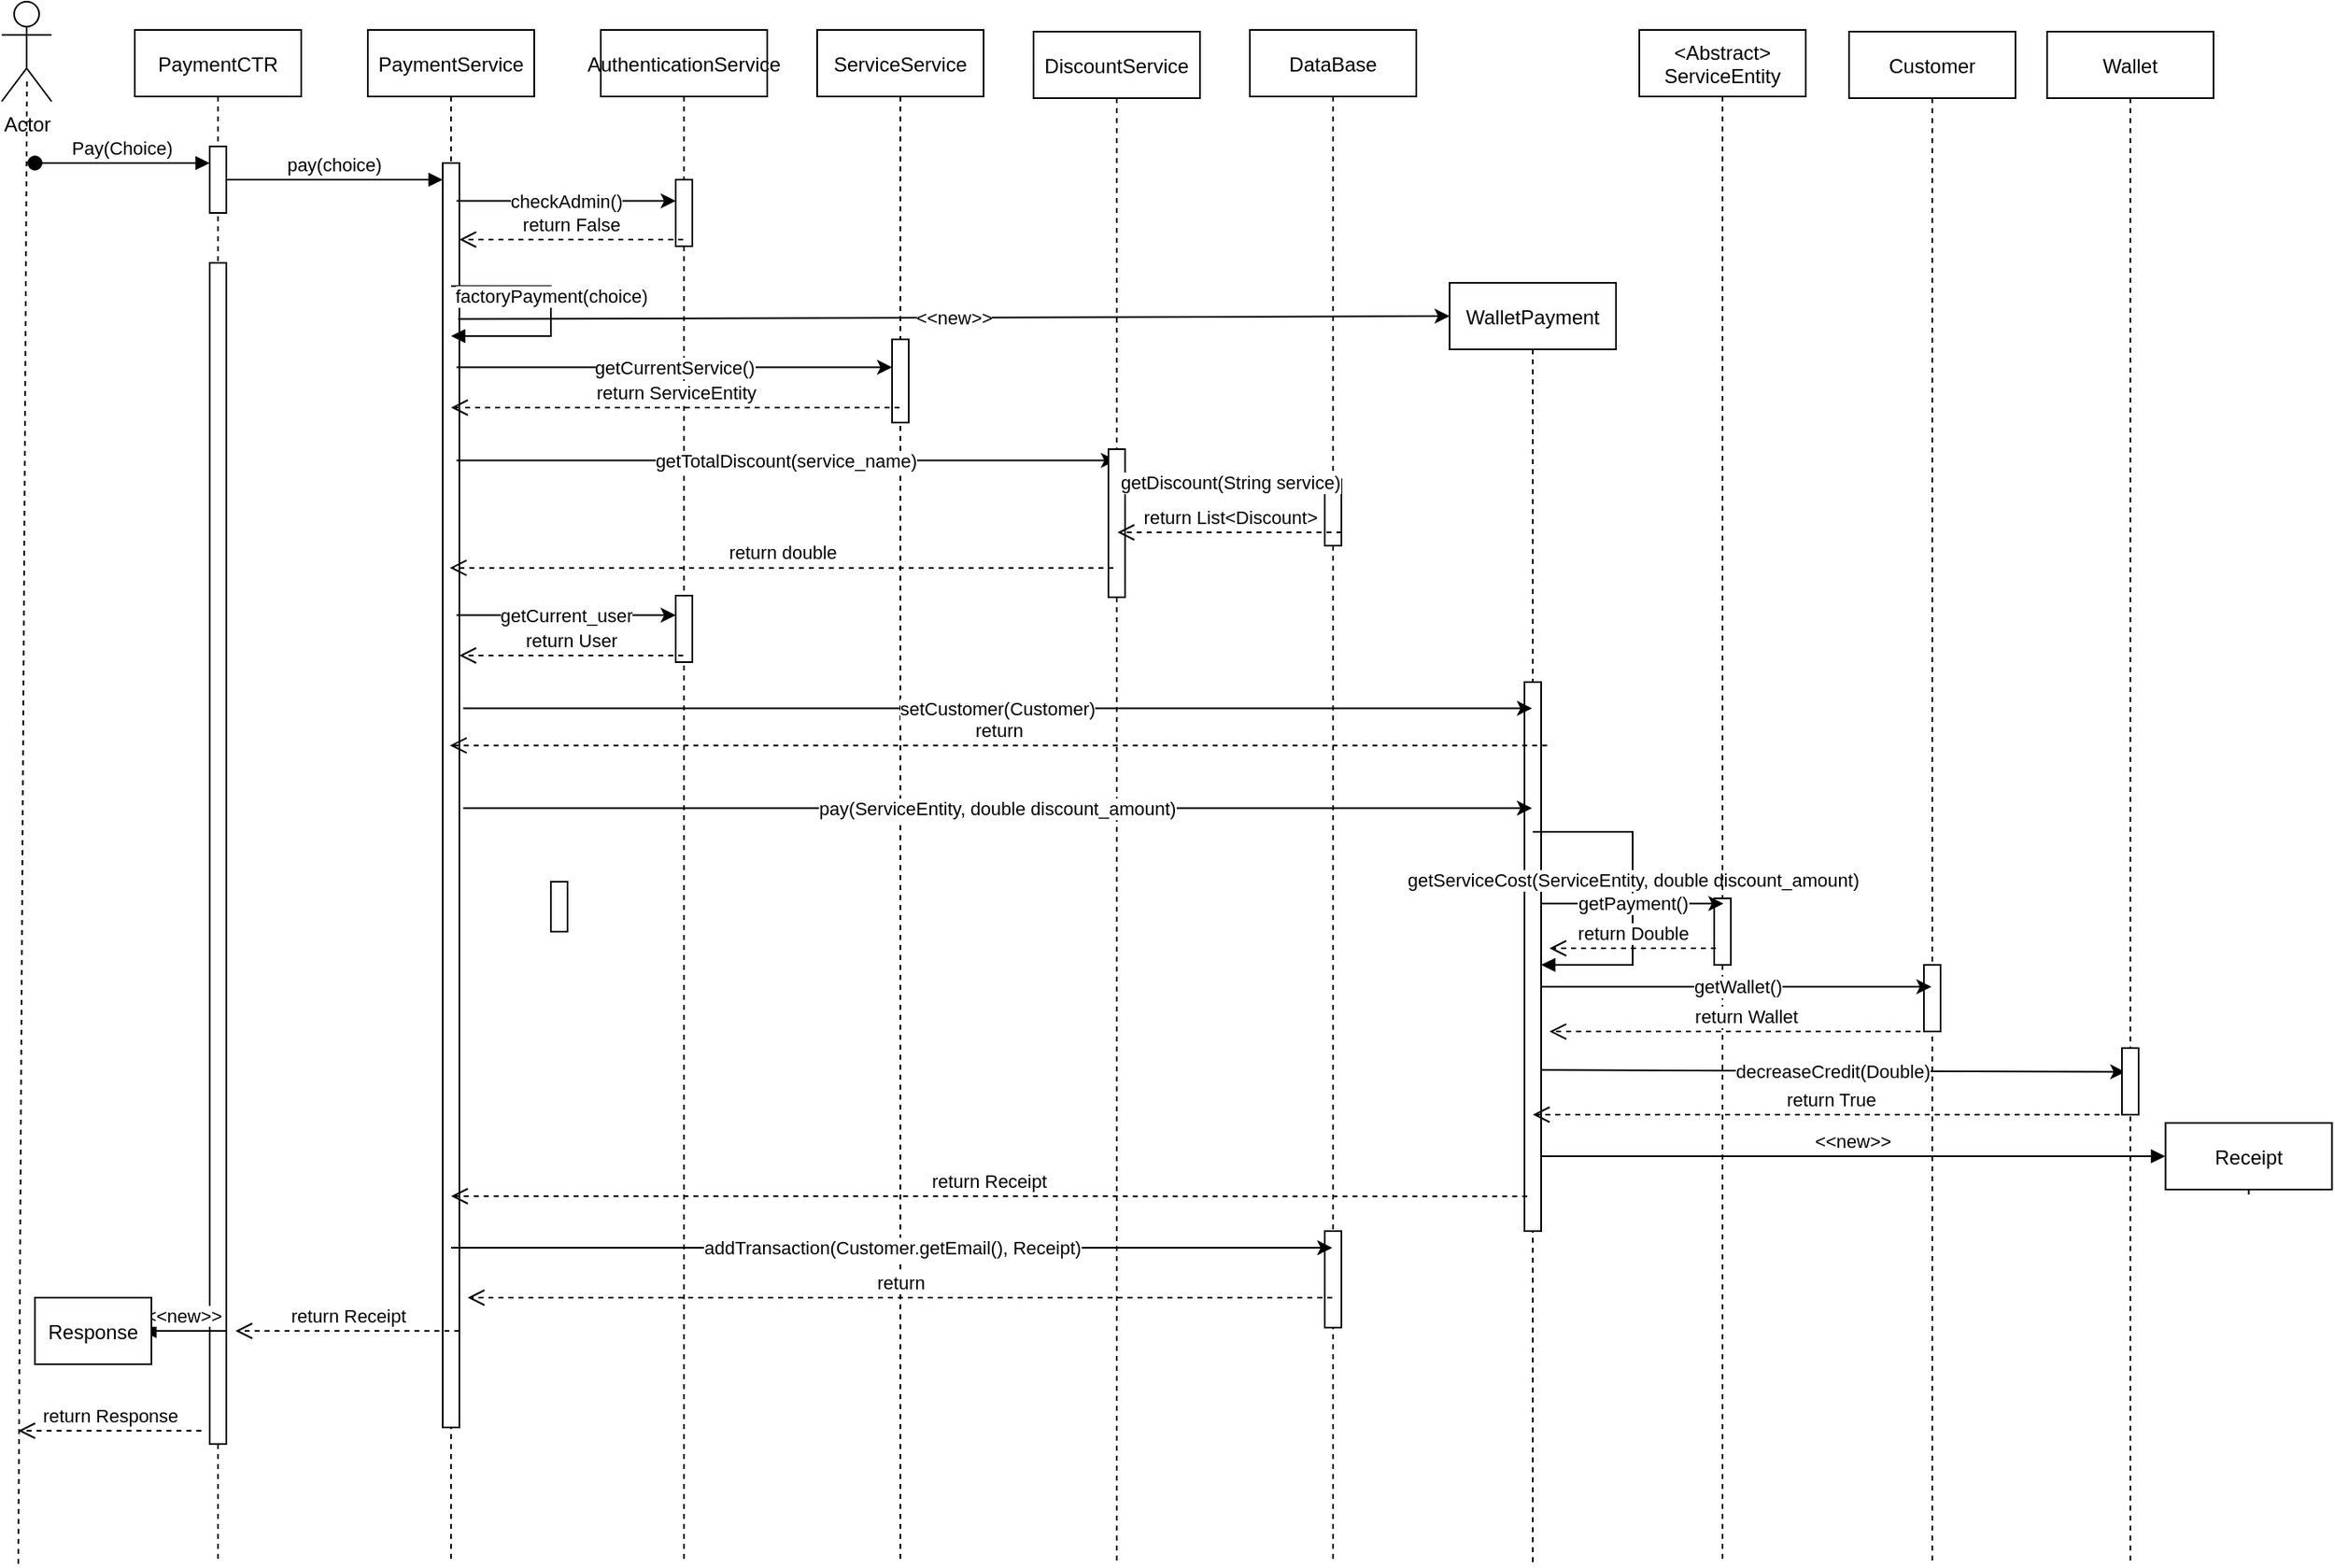 <mxfile version="20.6.2" type="device"><diagram id="kgpKYQtTHZ0yAKxKKP6v" name="Page-1"><mxGraphModel dx="1264" dy="604" grid="1" gridSize="10" guides="1" tooltips="1" connect="1" arrows="1" fold="1" page="1" pageScale="1" pageWidth="850" pageHeight="1100" math="0" shadow="0"><root><mxCell id="0"/><mxCell id="1" parent="0"/><mxCell id="pQivppXFQJznZ-5ude1P-1" value="PaymentCTR" style="shape=umlLifeline;perimeter=lifelinePerimeter;container=1;collapsible=0;recursiveResize=0;rounded=0;shadow=0;strokeWidth=1;" parent="1" vertex="1"><mxGeometry x="110" y="48" width="100" height="922" as="geometry"/></mxCell><mxCell id="pQivppXFQJznZ-5ude1P-2" value="" style="points=[];perimeter=orthogonalPerimeter;rounded=0;shadow=0;strokeWidth=1;" parent="pQivppXFQJznZ-5ude1P-1" vertex="1"><mxGeometry x="45" y="70" width="10" height="40" as="geometry"/></mxCell><mxCell id="pQivppXFQJznZ-5ude1P-3" value="Pay(Choice)" style="verticalAlign=bottom;startArrow=oval;endArrow=block;startSize=8;shadow=0;strokeWidth=1;" parent="pQivppXFQJznZ-5ude1P-1" edge="1"><mxGeometry relative="1" as="geometry"><mxPoint x="-60" y="80" as="sourcePoint"/><mxPoint x="45" y="80" as="targetPoint"/></mxGeometry></mxCell><mxCell id="pQivppXFQJznZ-5ude1P-4" value="" style="points=[];perimeter=orthogonalPerimeter;rounded=0;shadow=0;strokeWidth=1;" parent="pQivppXFQJznZ-5ude1P-1" vertex="1"><mxGeometry x="45" y="140" width="10" height="710" as="geometry"/></mxCell><mxCell id="pQivppXFQJznZ-5ude1P-66" value="&lt;&lt;new&gt;&gt;" style="verticalAlign=bottom;endArrow=block;shadow=0;strokeWidth=1;entryX=1;entryY=0.154;entryDx=0;entryDy=0;entryPerimeter=0;" parent="pQivppXFQJznZ-5ude1P-1" edge="1"><mxGeometry relative="1" as="geometry"><mxPoint x="55" y="782" as="sourcePoint"/><mxPoint x="4.5" y="782.02" as="targetPoint"/></mxGeometry></mxCell><mxCell id="pQivppXFQJznZ-5ude1P-5" value="PaymentService" style="shape=umlLifeline;perimeter=lifelinePerimeter;container=1;collapsible=0;recursiveResize=0;rounded=0;shadow=0;strokeWidth=1;" parent="1" vertex="1"><mxGeometry x="250" y="48" width="100" height="922" as="geometry"/></mxCell><mxCell id="pQivppXFQJznZ-5ude1P-8" value="" style="points=[];perimeter=orthogonalPerimeter;rounded=0;shadow=0;strokeWidth=1;" parent="pQivppXFQJznZ-5ude1P-5" vertex="1"><mxGeometry x="45" y="80" width="10" height="760" as="geometry"/></mxCell><mxCell id="pQivppXFQJznZ-5ude1P-63" value="return Receipt" style="html=1;verticalAlign=bottom;endArrow=open;dashed=1;endSize=8;rounded=0;" parent="pQivppXFQJznZ-5ude1P-5" edge="1"><mxGeometry relative="1" as="geometry"><mxPoint x="55" y="782" as="sourcePoint"/><mxPoint x="-79.5" y="782" as="targetPoint"/></mxGeometry></mxCell><mxCell id="pQivppXFQJznZ-5ude1P-9" value="pay(choice)" style="verticalAlign=bottom;endArrow=block;entryX=0;entryY=0;shadow=0;strokeWidth=1;" parent="1" edge="1"><mxGeometry relative="1" as="geometry"><mxPoint x="165" y="138" as="sourcePoint"/><mxPoint x="295" y="138" as="targetPoint"/></mxGeometry></mxCell><mxCell id="pQivppXFQJznZ-5ude1P-10" value="Actor" style="shape=umlActor;verticalLabelPosition=bottom;verticalAlign=top;html=1;outlineConnect=0;" parent="1" vertex="1"><mxGeometry x="30" y="31" width="30" height="60" as="geometry"/></mxCell><mxCell id="pQivppXFQJznZ-5ude1P-11" value="AuthenticationService" style="shape=umlLifeline;perimeter=lifelinePerimeter;container=1;collapsible=0;recursiveResize=0;rounded=0;shadow=0;strokeWidth=1;" parent="1" vertex="1"><mxGeometry x="390" y="48" width="100" height="922" as="geometry"/></mxCell><mxCell id="pQivppXFQJznZ-5ude1P-12" value="" style="points=[];perimeter=orthogonalPerimeter;rounded=0;shadow=0;strokeWidth=1;" parent="pQivppXFQJznZ-5ude1P-11" vertex="1"><mxGeometry x="45" y="90" width="10" height="40" as="geometry"/></mxCell><mxCell id="pQivppXFQJznZ-5ude1P-13" value="" style="endArrow=none;dashed=1;html=1;rounded=0;" parent="1" edge="1"><mxGeometry width="50" height="50" relative="1" as="geometry"><mxPoint x="40" y="970" as="sourcePoint"/><mxPoint x="45.224" y="79" as="targetPoint"/></mxGeometry></mxCell><mxCell id="pQivppXFQJznZ-5ude1P-14" value="checkAdmin()" style="endArrow=classic;html=1;rounded=0;exitX=0.533;exitY=0.185;exitDx=0;exitDy=0;exitPerimeter=0;" parent="1" edge="1"><mxGeometry width="50" height="50" relative="1" as="geometry"><mxPoint x="303.3" y="150.8" as="sourcePoint"/><mxPoint x="435" y="150.8" as="targetPoint"/></mxGeometry></mxCell><mxCell id="pQivppXFQJznZ-5ude1P-6" value="" style="points=[];perimeter=orthogonalPerimeter;rounded=0;shadow=0;strokeWidth=1;" parent="1" vertex="1"><mxGeometry x="360" y="560" width="10" height="30" as="geometry"/></mxCell><mxCell id="pQivppXFQJznZ-5ude1P-15" value="return False" style="html=1;verticalAlign=bottom;endArrow=open;dashed=1;endSize=8;rounded=0;" parent="1" edge="1"><mxGeometry relative="1" as="geometry"><mxPoint x="439.5" y="174" as="sourcePoint"/><mxPoint x="305" y="174" as="targetPoint"/></mxGeometry></mxCell><mxCell id="pQivppXFQJznZ-5ude1P-16" value="factoryPayment(choice)" style="html=1;verticalAlign=bottom;endArrow=block;rounded=0;" parent="1" edge="1"><mxGeometry width="80" relative="1" as="geometry"><mxPoint x="300.012" y="202" as="sourcePoint"/><mxPoint x="300.012" y="232" as="targetPoint"/><Array as="points"><mxPoint x="360" y="202"/><mxPoint x="360" y="232"/></Array></mxGeometry></mxCell><mxCell id="pQivppXFQJznZ-5ude1P-17" value="ServiceService" style="shape=umlLifeline;perimeter=lifelinePerimeter;container=1;collapsible=0;recursiveResize=0;rounded=0;shadow=0;strokeWidth=1;" parent="1" vertex="1"><mxGeometry x="520" y="48" width="100" height="922" as="geometry"/></mxCell><mxCell id="pQivppXFQJznZ-5ude1P-20" value="" style="points=[];perimeter=orthogonalPerimeter;rounded=0;shadow=0;strokeWidth=1;" parent="pQivppXFQJznZ-5ude1P-17" vertex="1"><mxGeometry x="45" y="186" width="10" height="50" as="geometry"/></mxCell><mxCell id="pQivppXFQJznZ-5ude1P-21" value="getCurrentService()" style="endArrow=classic;html=1;rounded=0;exitX=0.533;exitY=0.185;exitDx=0;exitDy=0;exitPerimeter=0;" parent="1" target="pQivppXFQJznZ-5ude1P-20" edge="1"><mxGeometry width="50" height="50" relative="1" as="geometry"><mxPoint x="303.3" y="250.8" as="sourcePoint"/><mxPoint x="435" y="250.8" as="targetPoint"/></mxGeometry></mxCell><mxCell id="pQivppXFQJznZ-5ude1P-22" value="return ServiceEntity" style="html=1;verticalAlign=bottom;endArrow=open;dashed=1;endSize=8;rounded=0;" parent="1" edge="1"><mxGeometry relative="1" as="geometry"><mxPoint x="569.5" y="275" as="sourcePoint"/><mxPoint x="300" y="275" as="targetPoint"/></mxGeometry></mxCell><mxCell id="pQivppXFQJznZ-5ude1P-23" value="getTotalDiscount(service_name)" style="endArrow=classic;html=1;rounded=0;exitX=0.533;exitY=0.185;exitDx=0;exitDy=0;exitPerimeter=0;" parent="1" target="pQivppXFQJznZ-5ude1P-24" edge="1"><mxGeometry width="50" height="50" relative="1" as="geometry"><mxPoint x="303.3" y="306.8" as="sourcePoint"/><mxPoint x="565" y="306.8" as="targetPoint"/></mxGeometry></mxCell><mxCell id="pQivppXFQJznZ-5ude1P-24" value="DiscountService" style="shape=umlLifeline;perimeter=lifelinePerimeter;container=1;collapsible=0;recursiveResize=0;rounded=0;shadow=0;strokeWidth=1;" parent="1" vertex="1"><mxGeometry x="650" y="49" width="100" height="921" as="geometry"/></mxCell><mxCell id="pQivppXFQJznZ-5ude1P-25" value="" style="points=[];perimeter=orthogonalPerimeter;rounded=0;shadow=0;strokeWidth=1;" parent="pQivppXFQJznZ-5ude1P-24" vertex="1"><mxGeometry x="45" y="251" width="10" height="89" as="geometry"/></mxCell><mxCell id="pQivppXFQJznZ-5ude1P-26" value="return double" style="html=1;verticalAlign=bottom;endArrow=open;dashed=1;endSize=8;rounded=0;exitX=0.48;exitY=0.449;exitDx=0;exitDy=0;exitPerimeter=0;" parent="1" edge="1"><mxGeometry relative="1" as="geometry"><mxPoint x="698" y="371.32" as="sourcePoint"/><mxPoint x="299.25" y="371.32" as="targetPoint"/></mxGeometry></mxCell><mxCell id="pQivppXFQJznZ-5ude1P-27" value="DataBase" style="shape=umlLifeline;perimeter=lifelinePerimeter;container=1;collapsible=0;recursiveResize=0;rounded=0;shadow=0;strokeWidth=1;" parent="1" vertex="1"><mxGeometry x="780" y="48" width="100" height="922" as="geometry"/></mxCell><mxCell id="pQivppXFQJznZ-5ude1P-28" value="" style="points=[];perimeter=orthogonalPerimeter;rounded=0;shadow=0;strokeWidth=1;" parent="pQivppXFQJznZ-5ude1P-27" vertex="1"><mxGeometry x="45" y="270" width="10" height="40" as="geometry"/></mxCell><mxCell id="pQivppXFQJznZ-5ude1P-29" value="getDiscount(String service)" style="endArrow=classic;html=1;rounded=0;" parent="pQivppXFQJznZ-5ude1P-27" target="pQivppXFQJznZ-5ude1P-28" edge="1"><mxGeometry width="50" height="50" relative="1" as="geometry"><mxPoint x="-70" y="272" as="sourcePoint"/><mxPoint x="-10" y="212" as="targetPoint"/></mxGeometry></mxCell><mxCell id="pQivppXFQJznZ-5ude1P-30" value="return List&amp;lt;Discount&amp;gt;" style="html=1;verticalAlign=bottom;endArrow=open;dashed=1;endSize=8;rounded=0;" parent="pQivppXFQJznZ-5ude1P-27" edge="1"><mxGeometry relative="1" as="geometry"><mxPoint x="55" y="302" as="sourcePoint"/><mxPoint x="-79.5" y="302" as="targetPoint"/></mxGeometry></mxCell><mxCell id="pQivppXFQJznZ-5ude1P-60" value="" style="points=[];perimeter=orthogonalPerimeter;rounded=0;shadow=0;strokeWidth=1;" parent="pQivppXFQJznZ-5ude1P-27" vertex="1"><mxGeometry x="45" y="722" width="10" height="58" as="geometry"/></mxCell><mxCell id="pQivppXFQJznZ-5ude1P-31" value="getCurrent_user" style="endArrow=classic;html=1;rounded=0;exitX=0.533;exitY=0.185;exitDx=0;exitDy=0;exitPerimeter=0;" parent="1" edge="1"><mxGeometry width="50" height="50" relative="1" as="geometry"><mxPoint x="303.3" y="399.8" as="sourcePoint"/><mxPoint x="435" y="399.8" as="targetPoint"/></mxGeometry></mxCell><mxCell id="pQivppXFQJznZ-5ude1P-32" value="" style="points=[];perimeter=orthogonalPerimeter;rounded=0;shadow=0;strokeWidth=1;" parent="1" vertex="1"><mxGeometry x="435" y="388" width="10" height="40" as="geometry"/></mxCell><mxCell id="pQivppXFQJznZ-5ude1P-33" value="return User" style="html=1;verticalAlign=bottom;endArrow=open;dashed=1;endSize=8;rounded=0;" parent="1" edge="1"><mxGeometry relative="1" as="geometry"><mxPoint x="439.5" y="424" as="sourcePoint"/><mxPoint x="305" y="424" as="targetPoint"/></mxGeometry></mxCell><mxCell id="pQivppXFQJznZ-5ude1P-35" value="&amp;lt;&amp;lt;new&amp;gt;&amp;gt;" style="endArrow=classic;html=1;rounded=0;exitX=0.533;exitY=0.185;exitDx=0;exitDy=0;exitPerimeter=0;" parent="1" edge="1"><mxGeometry width="50" height="50" relative="1" as="geometry"><mxPoint x="304.3" y="221.8" as="sourcePoint"/><mxPoint x="900" y="220" as="targetPoint"/></mxGeometry></mxCell><mxCell id="pQivppXFQJznZ-5ude1P-36" value="WalletPayment" style="shape=umlLifeline;perimeter=lifelinePerimeter;container=1;collapsible=0;recursiveResize=0;rounded=0;shadow=0;strokeWidth=1;" parent="1" vertex="1"><mxGeometry x="900" y="200" width="100" height="770" as="geometry"/></mxCell><mxCell id="pQivppXFQJznZ-5ude1P-37" value="" style="points=[];perimeter=orthogonalPerimeter;rounded=0;shadow=0;strokeWidth=1;" parent="pQivppXFQJznZ-5ude1P-36" vertex="1"><mxGeometry x="45" y="240" width="10" height="330" as="geometry"/></mxCell><mxCell id="pQivppXFQJznZ-5ude1P-38" value="setCustomer(Customer)" style="endArrow=classic;html=1;rounded=0;exitX=0.533;exitY=0.185;exitDx=0;exitDy=0;exitPerimeter=0;" parent="1" edge="1"><mxGeometry width="50" height="50" relative="1" as="geometry"><mxPoint x="307.3" y="455.8" as="sourcePoint"/><mxPoint x="949.5" y="455.8" as="targetPoint"/></mxGeometry></mxCell><mxCell id="pQivppXFQJznZ-5ude1P-39" value="return" style="html=1;verticalAlign=bottom;endArrow=open;dashed=1;endSize=8;rounded=0;exitX=1.365;exitY=0.315;exitDx=0;exitDy=0;exitPerimeter=0;" parent="1" edge="1"><mxGeometry relative="1" as="geometry"><mxPoint x="958.65" y="478.1" as="sourcePoint"/><mxPoint x="299.324" y="478.1" as="targetPoint"/></mxGeometry></mxCell><mxCell id="pQivppXFQJznZ-5ude1P-40" value="pay(ServiceEntity, double discount_amount)" style="endArrow=classic;html=1;rounded=0;exitX=0.533;exitY=0.185;exitDx=0;exitDy=0;exitPerimeter=0;" parent="1" edge="1"><mxGeometry width="50" height="50" relative="1" as="geometry"><mxPoint x="307.3" y="515.8" as="sourcePoint"/><mxPoint x="949.5" y="515.8" as="targetPoint"/></mxGeometry></mxCell><mxCell id="pQivppXFQJznZ-5ude1P-41" value="getServiceCost(ServiceEntity, double discount_amount)" style="html=1;verticalAlign=bottom;endArrow=block;rounded=0;" parent="1" target="pQivppXFQJznZ-5ude1P-37" edge="1"><mxGeometry width="80" relative="1" as="geometry"><mxPoint x="950.002" y="530" as="sourcePoint"/><mxPoint x="950.002" y="560" as="targetPoint"/><Array as="points"><mxPoint x="1009.99" y="530"/><mxPoint x="1010" y="610"/></Array></mxGeometry></mxCell><mxCell id="pQivppXFQJznZ-5ude1P-42" value="Customer" style="shape=umlLifeline;perimeter=lifelinePerimeter;container=1;collapsible=0;recursiveResize=0;rounded=0;shadow=0;strokeWidth=1;" parent="1" vertex="1"><mxGeometry x="1140" y="49" width="100" height="921" as="geometry"/></mxCell><mxCell id="pQivppXFQJznZ-5ude1P-44" value="" style="points=[];perimeter=orthogonalPerimeter;rounded=0;shadow=0;strokeWidth=1;" parent="pQivppXFQJznZ-5ude1P-42" vertex="1"><mxGeometry x="45" y="561" width="10" height="40" as="geometry"/></mxCell><mxCell id="pQivppXFQJznZ-5ude1P-45" value="&lt;Abstract&gt;&#10;ServiceEntity" style="shape=umlLifeline;perimeter=lifelinePerimeter;container=1;collapsible=0;recursiveResize=0;rounded=0;shadow=0;strokeWidth=1;" parent="1" vertex="1"><mxGeometry x="1014" y="48" width="100" height="922" as="geometry"/></mxCell><mxCell id="pQivppXFQJznZ-5ude1P-46" value="" style="points=[];perimeter=orthogonalPerimeter;rounded=0;shadow=0;strokeWidth=1;" parent="pQivppXFQJznZ-5ude1P-45" vertex="1"><mxGeometry x="45" y="522" width="10" height="40" as="geometry"/></mxCell><mxCell id="pQivppXFQJznZ-5ude1P-47" value="getPayment()" style="endArrow=classic;html=1;rounded=0;entryX=0.554;entryY=0.029;entryDx=0;entryDy=0;entryPerimeter=0;" parent="1" edge="1"><mxGeometry width="50" height="50" relative="1" as="geometry"><mxPoint x="955" y="573.16" as="sourcePoint"/><mxPoint x="1064.54" y="573.16" as="targetPoint"/></mxGeometry></mxCell><mxCell id="pQivppXFQJznZ-5ude1P-48" value="return Double" style="html=1;verticalAlign=bottom;endArrow=open;dashed=1;endSize=8;rounded=0;" parent="1" edge="1"><mxGeometry relative="1" as="geometry"><mxPoint x="1060" y="600" as="sourcePoint"/><mxPoint x="960" y="600" as="targetPoint"/></mxGeometry></mxCell><mxCell id="pQivppXFQJznZ-5ude1P-49" value="getWallet()" style="endArrow=classic;html=1;rounded=0;" parent="1" target="pQivppXFQJznZ-5ude1P-42" edge="1"><mxGeometry width="50" height="50" relative="1" as="geometry"><mxPoint x="955" y="623.16" as="sourcePoint"/><mxPoint x="1064.54" y="623.16" as="targetPoint"/></mxGeometry></mxCell><mxCell id="pQivppXFQJznZ-5ude1P-50" value="return Wallet" style="html=1;verticalAlign=bottom;endArrow=open;dashed=1;endSize=8;rounded=0;entryX=1.5;entryY=0.654;entryDx=0;entryDy=0;entryPerimeter=0;" parent="1" edge="1"><mxGeometry relative="1" as="geometry"><mxPoint x="1195" y="650.04" as="sourcePoint"/><mxPoint x="960" y="650.04" as="targetPoint"/></mxGeometry></mxCell><mxCell id="pQivppXFQJznZ-5ude1P-51" value="decreaseCredit(Double)" style="endArrow=classic;html=1;rounded=0;entryX=0.2;entryY=0.358;entryDx=0;entryDy=0;entryPerimeter=0;" parent="1" target="pQivppXFQJznZ-5ude1P-53" edge="1"><mxGeometry width="50" height="50" relative="1" as="geometry"><mxPoint x="955" y="673.16" as="sourcePoint"/><mxPoint x="1199.5" y="673.16" as="targetPoint"/></mxGeometry></mxCell><mxCell id="pQivppXFQJznZ-5ude1P-52" value="Wallet" style="shape=umlLifeline;perimeter=lifelinePerimeter;container=1;collapsible=0;recursiveResize=0;rounded=0;shadow=0;strokeWidth=1;" parent="1" vertex="1"><mxGeometry x="1259" y="49" width="100" height="921" as="geometry"/></mxCell><mxCell id="pQivppXFQJznZ-5ude1P-53" value="" style="points=[];perimeter=orthogonalPerimeter;rounded=0;shadow=0;strokeWidth=1;" parent="pQivppXFQJznZ-5ude1P-52" vertex="1"><mxGeometry x="45" y="611" width="10" height="40" as="geometry"/></mxCell><mxCell id="pQivppXFQJznZ-5ude1P-54" value="return True" style="html=1;verticalAlign=bottom;endArrow=open;dashed=1;endSize=8;rounded=0;" parent="1" edge="1"><mxGeometry relative="1" as="geometry"><mxPoint x="1308.5" y="699.96" as="sourcePoint"/><mxPoint x="950" y="700" as="targetPoint"/></mxGeometry></mxCell><mxCell id="pQivppXFQJznZ-5ude1P-55" value="&lt;&lt;new&gt;&gt;" style="verticalAlign=bottom;endArrow=block;shadow=0;strokeWidth=1;" parent="1" source="pQivppXFQJznZ-5ude1P-37" edge="1"><mxGeometry relative="1" as="geometry"><mxPoint x="949.791" y="725.0" as="sourcePoint"/><mxPoint x="1330" y="725" as="targetPoint"/></mxGeometry></mxCell><mxCell id="pQivppXFQJznZ-5ude1P-56" value="Receipt" style="shape=umlLifeline;perimeter=lifelinePerimeter;container=1;collapsible=0;recursiveResize=0;rounded=0;shadow=0;strokeWidth=1;" parent="1" vertex="1"><mxGeometry x="1330.2" y="705" width="100" height="45" as="geometry"/></mxCell><mxCell id="pQivppXFQJznZ-5ude1P-59" value="return Receipt" style="html=1;verticalAlign=bottom;endArrow=open;dashed=1;endSize=8;rounded=0;exitX=1.365;exitY=0.315;exitDx=0;exitDy=0;exitPerimeter=0;" parent="1" edge="1"><mxGeometry relative="1" as="geometry"><mxPoint x="946.65" y="749.1" as="sourcePoint"/><mxPoint x="300" y="749" as="targetPoint"/></mxGeometry></mxCell><mxCell id="pQivppXFQJznZ-5ude1P-61" value="addTransaction(Customer.getEmail(), Receipt)" style="endArrow=classic;html=1;rounded=0;exitX=0.533;exitY=0.185;exitDx=0;exitDy=0;exitPerimeter=0;" parent="1" target="pQivppXFQJznZ-5ude1P-27" edge="1"><mxGeometry width="50" height="50" relative="1" as="geometry"><mxPoint x="300.0" y="780.0" as="sourcePoint"/><mxPoint x="696.2" y="780.0" as="targetPoint"/></mxGeometry></mxCell><mxCell id="pQivppXFQJznZ-5ude1P-62" value="return" style="html=1;verticalAlign=bottom;endArrow=open;dashed=1;endSize=8;rounded=0;" parent="1" source="pQivppXFQJznZ-5ude1P-27" edge="1"><mxGeometry relative="1" as="geometry"><mxPoint x="790" y="820" as="sourcePoint"/><mxPoint x="310" y="810" as="targetPoint"/></mxGeometry></mxCell><mxCell id="pQivppXFQJznZ-5ude1P-64" value="Response" style="shape=umlLifeline;perimeter=lifelinePerimeter;container=1;collapsible=0;recursiveResize=0;rounded=0;shadow=0;strokeWidth=1;" parent="1" vertex="1"><mxGeometry x="50" y="810" width="70" height="40" as="geometry"/></mxCell><mxCell id="pQivppXFQJznZ-5ude1P-67" value="return Response" style="html=1;verticalAlign=bottom;endArrow=open;dashed=1;endSize=8;rounded=0;" parent="1" edge="1"><mxGeometry relative="1" as="geometry"><mxPoint x="150" y="890" as="sourcePoint"/><mxPoint x="40" y="890" as="targetPoint"/></mxGeometry></mxCell></root></mxGraphModel></diagram></mxfile>